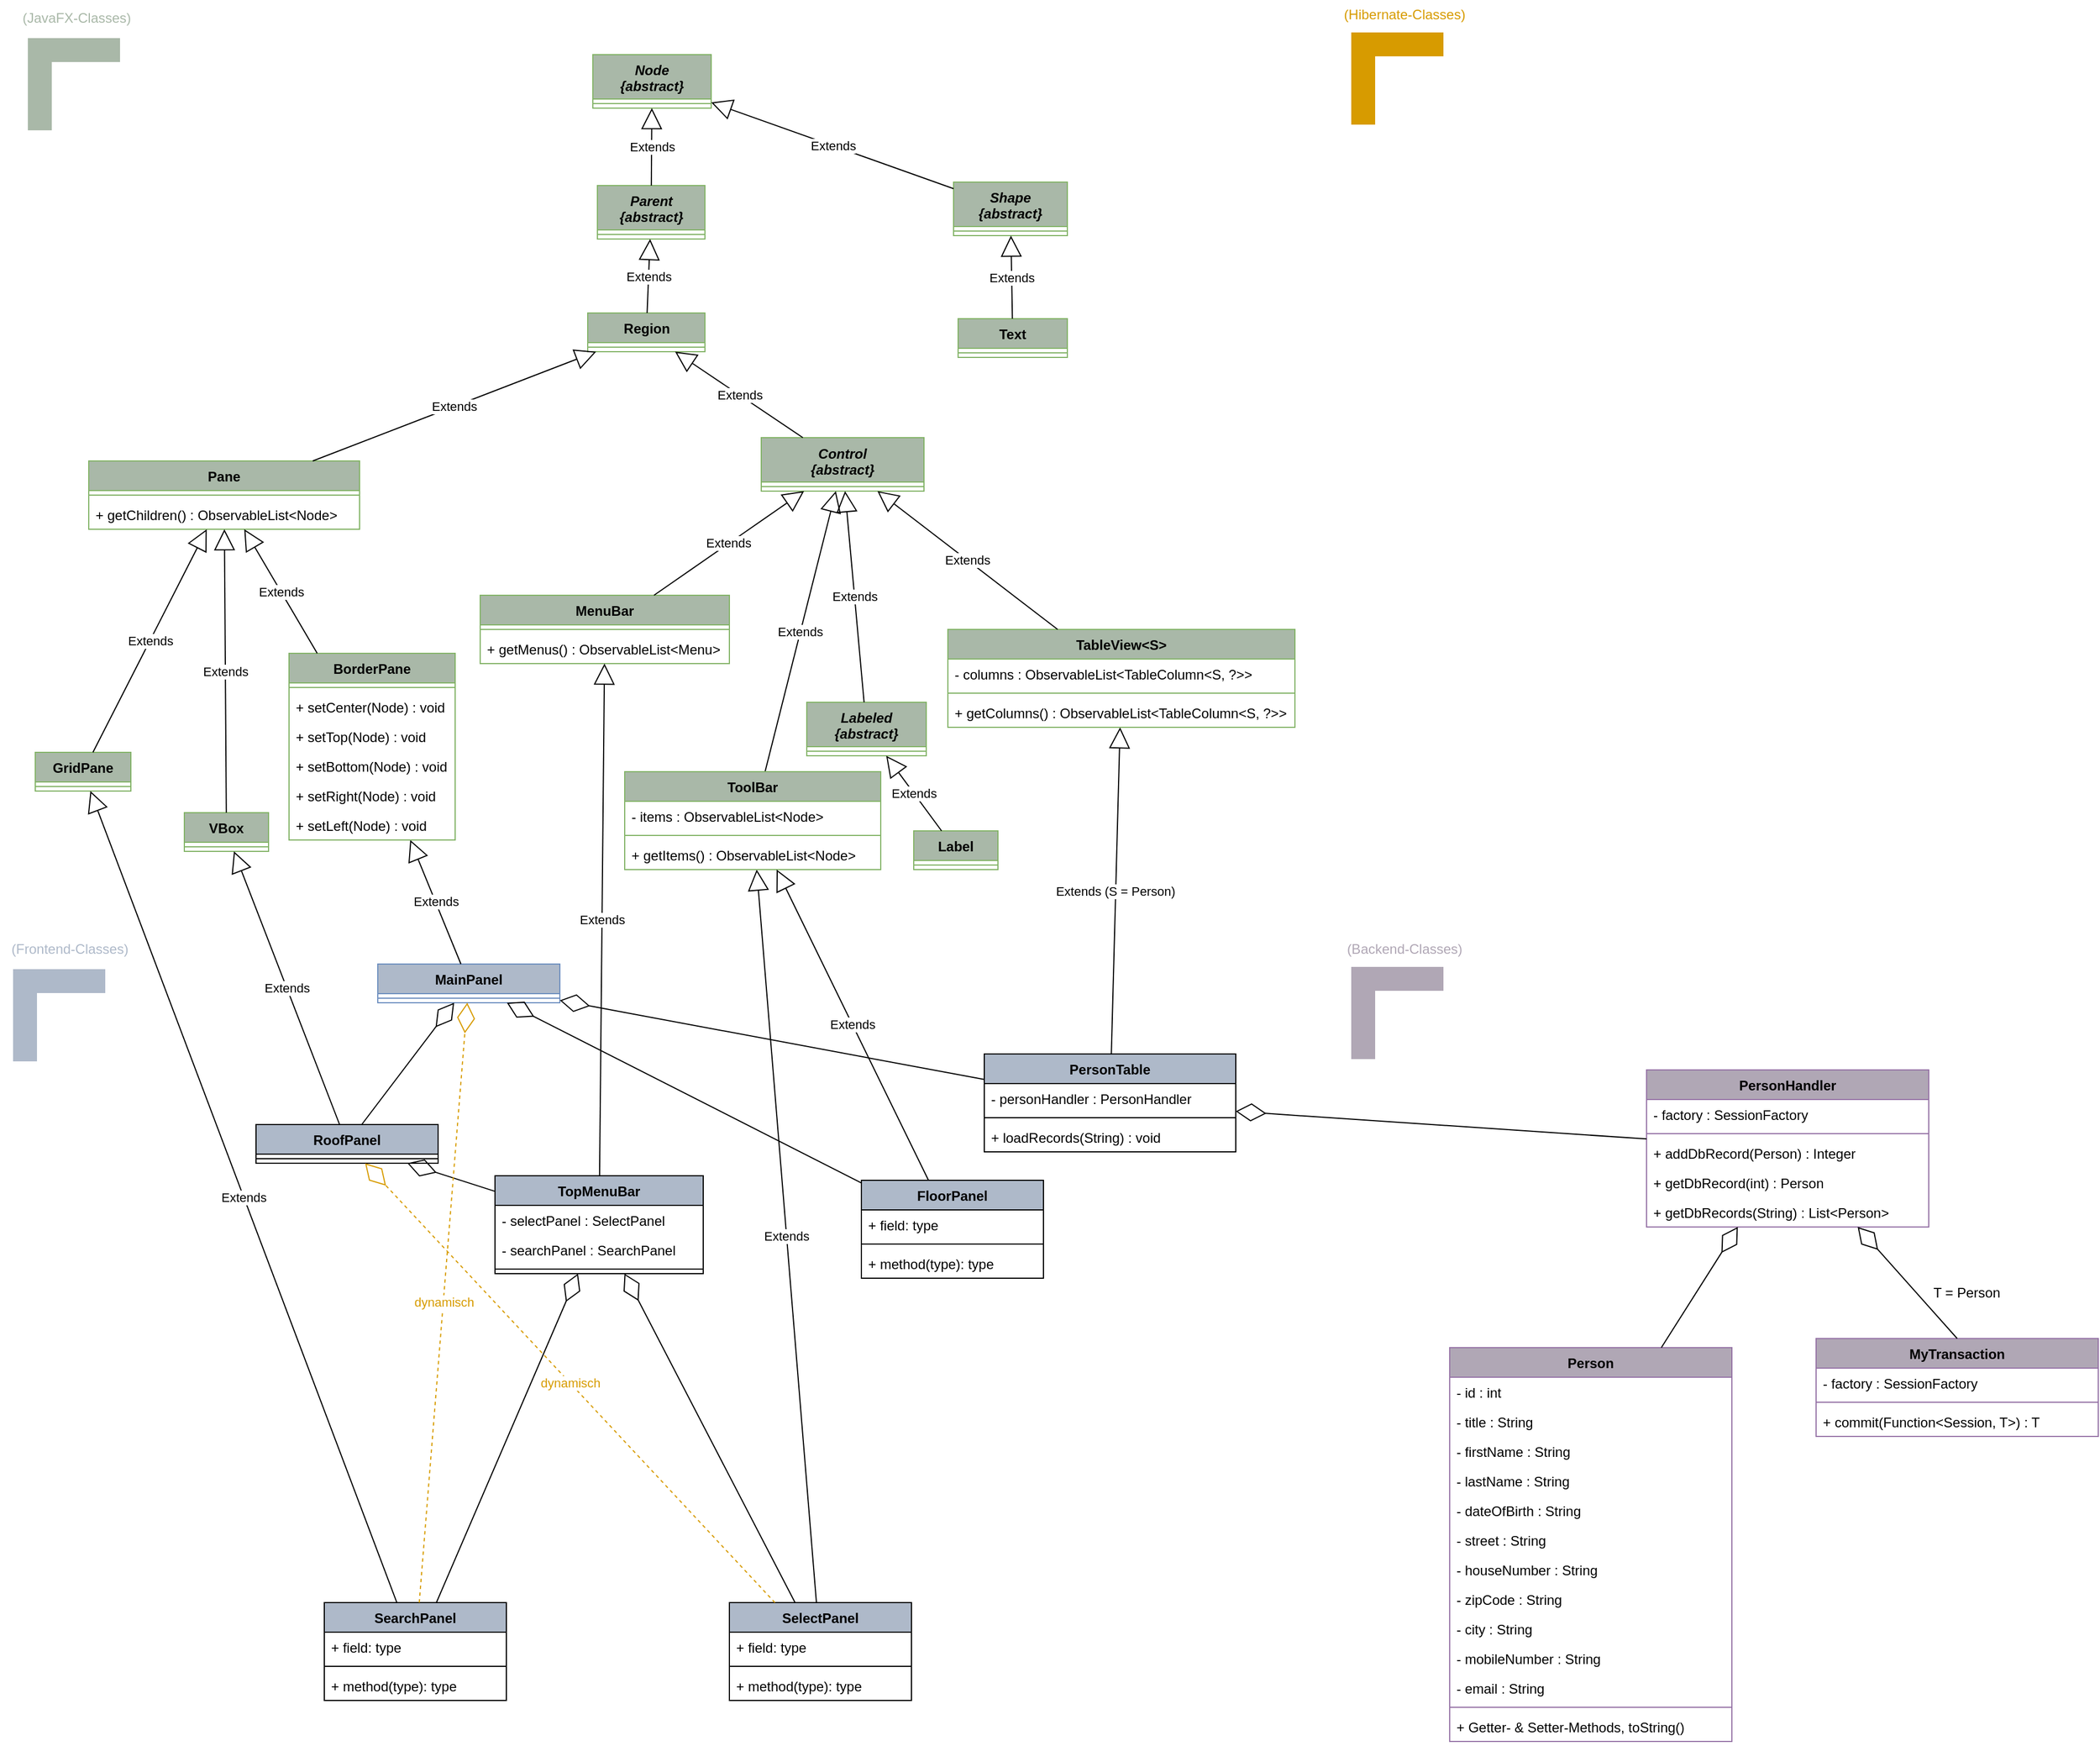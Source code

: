 <mxfile version="21.2.8" type="device">
  <diagram name="Seite-1" id="951YWTJplSf1WFwRsg5J">
    <mxGraphModel dx="1036" dy="1441" grid="0" gridSize="10" guides="1" tooltips="1" connect="1" arrows="1" fold="1" page="1" pageScale="1" pageWidth="1169" pageHeight="827" math="0" shadow="0">
      <root>
        <mxCell id="0" />
        <mxCell id="1" parent="0" />
        <mxCell id="z5cxhXVVNqhrZBHQP9qA-2" value="MainPanel" style="swimlane;fontStyle=1;align=center;verticalAlign=top;childLayout=stackLayout;horizontal=1;startSize=26;horizontalStack=0;resizeParent=1;resizeParentMax=0;resizeLast=0;collapsible=1;marginBottom=0;whiteSpace=wrap;html=1;fillColor=#AEB9C9;strokeColor=#6c8ebf;" parent="1" vertex="1">
          <mxGeometry x="344" y="42" width="160" height="34" as="geometry" />
        </mxCell>
        <mxCell id="z5cxhXVVNqhrZBHQP9qA-4" value="" style="line;strokeWidth=1;fillColor=none;align=left;verticalAlign=middle;spacingTop=-1;spacingLeft=3;spacingRight=3;rotatable=0;labelPosition=right;points=[];portConstraint=eastwest;strokeColor=inherit;" parent="z5cxhXVVNqhrZBHQP9qA-2" vertex="1">
          <mxGeometry y="26" width="160" height="8" as="geometry" />
        </mxCell>
        <mxCell id="z5cxhXVVNqhrZBHQP9qA-6" value="SelectPanel" style="swimlane;fontStyle=1;align=center;verticalAlign=top;childLayout=stackLayout;horizontal=1;startSize=26;horizontalStack=0;resizeParent=1;resizeParentMax=0;resizeLast=0;collapsible=1;marginBottom=0;whiteSpace=wrap;html=1;fillColor=#AEB9C9;" parent="1" vertex="1">
          <mxGeometry x="653" y="603" width="160" height="86" as="geometry" />
        </mxCell>
        <mxCell id="z5cxhXVVNqhrZBHQP9qA-7" value="+ field: type" style="text;strokeColor=none;fillColor=none;align=left;verticalAlign=top;spacingLeft=4;spacingRight=4;overflow=hidden;rotatable=0;points=[[0,0.5],[1,0.5]];portConstraint=eastwest;whiteSpace=wrap;html=1;" parent="z5cxhXVVNqhrZBHQP9qA-6" vertex="1">
          <mxGeometry y="26" width="160" height="26" as="geometry" />
        </mxCell>
        <mxCell id="z5cxhXVVNqhrZBHQP9qA-8" value="" style="line;strokeWidth=1;fillColor=none;align=left;verticalAlign=middle;spacingTop=-1;spacingLeft=3;spacingRight=3;rotatable=0;labelPosition=right;points=[];portConstraint=eastwest;strokeColor=inherit;" parent="z5cxhXVVNqhrZBHQP9qA-6" vertex="1">
          <mxGeometry y="52" width="160" height="8" as="geometry" />
        </mxCell>
        <mxCell id="z5cxhXVVNqhrZBHQP9qA-9" value="+ method(type): type" style="text;strokeColor=none;fillColor=none;align=left;verticalAlign=top;spacingLeft=4;spacingRight=4;overflow=hidden;rotatable=0;points=[[0,0.5],[1,0.5]];portConstraint=eastwest;whiteSpace=wrap;html=1;" parent="z5cxhXVVNqhrZBHQP9qA-6" vertex="1">
          <mxGeometry y="60" width="160" height="26" as="geometry" />
        </mxCell>
        <mxCell id="z5cxhXVVNqhrZBHQP9qA-10" value="FloorPanel" style="swimlane;fontStyle=1;align=center;verticalAlign=top;childLayout=stackLayout;horizontal=1;startSize=26;horizontalStack=0;resizeParent=1;resizeParentMax=0;resizeLast=0;collapsible=1;marginBottom=0;whiteSpace=wrap;html=1;fillColor=#AEB9C9;" parent="1" vertex="1">
          <mxGeometry x="769" y="232" width="160" height="86" as="geometry" />
        </mxCell>
        <mxCell id="z5cxhXVVNqhrZBHQP9qA-11" value="+ field: type" style="text;strokeColor=none;fillColor=none;align=left;verticalAlign=top;spacingLeft=4;spacingRight=4;overflow=hidden;rotatable=0;points=[[0,0.5],[1,0.5]];portConstraint=eastwest;whiteSpace=wrap;html=1;" parent="z5cxhXVVNqhrZBHQP9qA-10" vertex="1">
          <mxGeometry y="26" width="160" height="26" as="geometry" />
        </mxCell>
        <mxCell id="z5cxhXVVNqhrZBHQP9qA-12" value="" style="line;strokeWidth=1;fillColor=none;align=left;verticalAlign=middle;spacingTop=-1;spacingLeft=3;spacingRight=3;rotatable=0;labelPosition=right;points=[];portConstraint=eastwest;strokeColor=inherit;" parent="z5cxhXVVNqhrZBHQP9qA-10" vertex="1">
          <mxGeometry y="52" width="160" height="8" as="geometry" />
        </mxCell>
        <mxCell id="z5cxhXVVNqhrZBHQP9qA-13" value="+ method(type): type" style="text;strokeColor=none;fillColor=none;align=left;verticalAlign=top;spacingLeft=4;spacingRight=4;overflow=hidden;rotatable=0;points=[[0,0.5],[1,0.5]];portConstraint=eastwest;whiteSpace=wrap;html=1;" parent="z5cxhXVVNqhrZBHQP9qA-10" vertex="1">
          <mxGeometry y="60" width="160" height="26" as="geometry" />
        </mxCell>
        <mxCell id="z5cxhXVVNqhrZBHQP9qA-14" value="PersonTable" style="swimlane;fontStyle=1;align=center;verticalAlign=top;childLayout=stackLayout;horizontal=1;startSize=26;horizontalStack=0;resizeParent=1;resizeParentMax=0;resizeLast=0;collapsible=1;marginBottom=0;whiteSpace=wrap;html=1;fillColor=#AEB9C9;" parent="1" vertex="1">
          <mxGeometry x="877" y="121" width="221" height="86" as="geometry" />
        </mxCell>
        <mxCell id="z5cxhXVVNqhrZBHQP9qA-15" value="- personHandler : PersonHandler" style="text;strokeColor=none;fillColor=none;align=left;verticalAlign=top;spacingLeft=4;spacingRight=4;overflow=hidden;rotatable=0;points=[[0,0.5],[1,0.5]];portConstraint=eastwest;whiteSpace=wrap;html=1;" parent="z5cxhXVVNqhrZBHQP9qA-14" vertex="1">
          <mxGeometry y="26" width="221" height="26" as="geometry" />
        </mxCell>
        <mxCell id="z5cxhXVVNqhrZBHQP9qA-16" value="" style="line;strokeWidth=1;fillColor=none;align=left;verticalAlign=middle;spacingTop=-1;spacingLeft=3;spacingRight=3;rotatable=0;labelPosition=right;points=[];portConstraint=eastwest;strokeColor=inherit;" parent="z5cxhXVVNqhrZBHQP9qA-14" vertex="1">
          <mxGeometry y="52" width="221" height="8" as="geometry" />
        </mxCell>
        <mxCell id="z5cxhXVVNqhrZBHQP9qA-17" value="+ loadRecords(String) : void" style="text;strokeColor=none;fillColor=none;align=left;verticalAlign=top;spacingLeft=4;spacingRight=4;overflow=hidden;rotatable=0;points=[[0,0.5],[1,0.5]];portConstraint=eastwest;whiteSpace=wrap;html=1;" parent="z5cxhXVVNqhrZBHQP9qA-14" vertex="1">
          <mxGeometry y="60" width="221" height="26" as="geometry" />
        </mxCell>
        <mxCell id="z5cxhXVVNqhrZBHQP9qA-18" value="" style="endArrow=diamondThin;endFill=0;endSize=24;html=1;rounded=0;" parent="1" source="6ANkfKjGLpZd2tEgMITe-1" target="z5cxhXVVNqhrZBHQP9qA-2" edge="1">
          <mxGeometry width="160" relative="1" as="geometry">
            <mxPoint x="279" y="239" as="sourcePoint" />
            <mxPoint x="221" y="236" as="targetPoint" />
          </mxGeometry>
        </mxCell>
        <mxCell id="z5cxhXVVNqhrZBHQP9qA-19" value="" style="endArrow=diamondThin;endFill=0;endSize=24;html=1;rounded=0;" parent="1" source="z5cxhXVVNqhrZBHQP9qA-10" target="z5cxhXVVNqhrZBHQP9qA-2" edge="1">
          <mxGeometry width="160" relative="1" as="geometry">
            <mxPoint x="364" y="223" as="sourcePoint" />
            <mxPoint x="488" y="272" as="targetPoint" />
          </mxGeometry>
        </mxCell>
        <mxCell id="z5cxhXVVNqhrZBHQP9qA-20" value="" style="endArrow=diamondThin;endFill=0;endSize=24;html=1;rounded=0;" parent="1" source="z5cxhXVVNqhrZBHQP9qA-14" target="z5cxhXVVNqhrZBHQP9qA-2" edge="1">
          <mxGeometry width="160" relative="1" as="geometry">
            <mxPoint x="419" y="223" as="sourcePoint" />
            <mxPoint x="654" y="148" as="targetPoint" />
          </mxGeometry>
        </mxCell>
        <mxCell id="z5cxhXVVNqhrZBHQP9qA-31" value="PersonHandler" style="swimlane;fontStyle=1;align=center;verticalAlign=top;childLayout=stackLayout;horizontal=1;startSize=26;horizontalStack=0;resizeParent=1;resizeParentMax=0;resizeLast=0;collapsible=1;marginBottom=0;whiteSpace=wrap;html=1;fillColor=#B0A7B5;strokeColor=#9673a6;gradientColor=none;" parent="1" vertex="1">
          <mxGeometry x="1459" y="135" width="248" height="138" as="geometry" />
        </mxCell>
        <mxCell id="z5cxhXVVNqhrZBHQP9qA-32" value="- factory : SessionFactory" style="text;strokeColor=none;fillColor=none;align=left;verticalAlign=top;spacingLeft=4;spacingRight=4;overflow=hidden;rotatable=0;points=[[0,0.5],[1,0.5]];portConstraint=eastwest;whiteSpace=wrap;html=1;" parent="z5cxhXVVNqhrZBHQP9qA-31" vertex="1">
          <mxGeometry y="26" width="248" height="26" as="geometry" />
        </mxCell>
        <mxCell id="z5cxhXVVNqhrZBHQP9qA-33" value="" style="line;strokeWidth=1;fillColor=none;align=left;verticalAlign=middle;spacingTop=-1;spacingLeft=3;spacingRight=3;rotatable=0;labelPosition=right;points=[];portConstraint=eastwest;strokeColor=inherit;" parent="z5cxhXVVNqhrZBHQP9qA-31" vertex="1">
          <mxGeometry y="52" width="248" height="8" as="geometry" />
        </mxCell>
        <mxCell id="z5cxhXVVNqhrZBHQP9qA-34" value="+ addDbRecord(Person) : Integer" style="text;strokeColor=none;fillColor=none;align=left;verticalAlign=top;spacingLeft=4;spacingRight=4;overflow=hidden;rotatable=0;points=[[0,0.5],[1,0.5]];portConstraint=eastwest;whiteSpace=wrap;html=1;" parent="z5cxhXVVNqhrZBHQP9qA-31" vertex="1">
          <mxGeometry y="60" width="248" height="26" as="geometry" />
        </mxCell>
        <mxCell id="6ANkfKjGLpZd2tEgMITe-6" value="+ getDbRecord(int) : Person" style="text;strokeColor=none;fillColor=none;align=left;verticalAlign=top;spacingLeft=4;spacingRight=4;overflow=hidden;rotatable=0;points=[[0,0.5],[1,0.5]];portConstraint=eastwest;whiteSpace=wrap;html=1;" parent="z5cxhXVVNqhrZBHQP9qA-31" vertex="1">
          <mxGeometry y="86" width="248" height="26" as="geometry" />
        </mxCell>
        <mxCell id="6ANkfKjGLpZd2tEgMITe-7" value="+ getDbRecords(String) : List&amp;lt;Person&amp;gt;" style="text;strokeColor=none;fillColor=none;align=left;verticalAlign=top;spacingLeft=4;spacingRight=4;overflow=hidden;rotatable=0;points=[[0,0.5],[1,0.5]];portConstraint=eastwest;whiteSpace=wrap;html=1;" parent="z5cxhXVVNqhrZBHQP9qA-31" vertex="1">
          <mxGeometry y="112" width="248" height="26" as="geometry" />
        </mxCell>
        <mxCell id="z5cxhXVVNqhrZBHQP9qA-35" value="" style="endArrow=diamondThin;endFill=0;endSize=24;html=1;rounded=0;" parent="1" source="z5cxhXVVNqhrZBHQP9qA-31" target="z5cxhXVVNqhrZBHQP9qA-14" edge="1">
          <mxGeometry width="160" relative="1" as="geometry">
            <mxPoint x="1833" y="554" as="sourcePoint" />
            <mxPoint x="340" y="381" as="targetPoint" />
          </mxGeometry>
        </mxCell>
        <mxCell id="6ANkfKjGLpZd2tEgMITe-1" value="RoofPanel" style="swimlane;fontStyle=1;align=center;verticalAlign=top;childLayout=stackLayout;horizontal=1;startSize=26;horizontalStack=0;resizeParent=1;resizeParentMax=0;resizeLast=0;collapsible=1;marginBottom=0;whiteSpace=wrap;html=1;fillColor=#AEB9C9;" parent="1" vertex="1">
          <mxGeometry x="237" y="183" width="160" height="34" as="geometry" />
        </mxCell>
        <mxCell id="6ANkfKjGLpZd2tEgMITe-3" value="" style="line;strokeWidth=1;fillColor=none;align=left;verticalAlign=middle;spacingTop=-1;spacingLeft=3;spacingRight=3;rotatable=0;labelPosition=right;points=[];portConstraint=eastwest;strokeColor=inherit;" parent="6ANkfKjGLpZd2tEgMITe-1" vertex="1">
          <mxGeometry y="26" width="160" height="8" as="geometry" />
        </mxCell>
        <mxCell id="6ANkfKjGLpZd2tEgMITe-8" value="TopMenuBar" style="swimlane;fontStyle=1;align=center;verticalAlign=top;childLayout=stackLayout;horizontal=1;startSize=26;horizontalStack=0;resizeParent=1;resizeParentMax=0;resizeLast=0;collapsible=1;marginBottom=0;whiteSpace=wrap;html=1;fillColor=#AEB9C9;" parent="1" vertex="1">
          <mxGeometry x="447" y="228" width="183" height="86" as="geometry" />
        </mxCell>
        <mxCell id="6ANkfKjGLpZd2tEgMITe-9" value="- selectPanel : SelectPanel" style="text;strokeColor=none;fillColor=none;align=left;verticalAlign=top;spacingLeft=4;spacingRight=4;overflow=hidden;rotatable=0;points=[[0,0.5],[1,0.5]];portConstraint=eastwest;whiteSpace=wrap;html=1;" parent="6ANkfKjGLpZd2tEgMITe-8" vertex="1">
          <mxGeometry y="26" width="183" height="26" as="geometry" />
        </mxCell>
        <mxCell id="VuRtTZhfzTsuqdDoyaOa-62" value="- searchPanel : SearchPanel" style="text;strokeColor=none;fillColor=none;align=left;verticalAlign=top;spacingLeft=4;spacingRight=4;overflow=hidden;rotatable=0;points=[[0,0.5],[1,0.5]];portConstraint=eastwest;whiteSpace=wrap;html=1;" parent="6ANkfKjGLpZd2tEgMITe-8" vertex="1">
          <mxGeometry y="52" width="183" height="26" as="geometry" />
        </mxCell>
        <mxCell id="6ANkfKjGLpZd2tEgMITe-10" value="" style="line;strokeWidth=1;fillColor=none;align=left;verticalAlign=middle;spacingTop=-1;spacingLeft=3;spacingRight=3;rotatable=0;labelPosition=right;points=[];portConstraint=eastwest;strokeColor=inherit;" parent="6ANkfKjGLpZd2tEgMITe-8" vertex="1">
          <mxGeometry y="78" width="183" height="8" as="geometry" />
        </mxCell>
        <mxCell id="6ANkfKjGLpZd2tEgMITe-12" value="" style="endArrow=diamondThin;endFill=0;endSize=24;html=1;rounded=0;" parent="1" source="6ANkfKjGLpZd2tEgMITe-8" target="6ANkfKjGLpZd2tEgMITe-1" edge="1">
          <mxGeometry width="160" relative="1" as="geometry">
            <mxPoint x="713" y="338" as="sourcePoint" />
            <mxPoint x="784" y="447" as="targetPoint" />
          </mxGeometry>
        </mxCell>
        <mxCell id="6ANkfKjGLpZd2tEgMITe-13" value="SearchPanel" style="swimlane;fontStyle=1;align=center;verticalAlign=top;childLayout=stackLayout;horizontal=1;startSize=26;horizontalStack=0;resizeParent=1;resizeParentMax=0;resizeLast=0;collapsible=1;marginBottom=0;whiteSpace=wrap;html=1;fillColor=#AEB9C9;" parent="1" vertex="1">
          <mxGeometry x="297" y="603" width="160" height="86" as="geometry" />
        </mxCell>
        <mxCell id="6ANkfKjGLpZd2tEgMITe-14" value="+ field: type" style="text;strokeColor=none;fillColor=none;align=left;verticalAlign=top;spacingLeft=4;spacingRight=4;overflow=hidden;rotatable=0;points=[[0,0.5],[1,0.5]];portConstraint=eastwest;whiteSpace=wrap;html=1;" parent="6ANkfKjGLpZd2tEgMITe-13" vertex="1">
          <mxGeometry y="26" width="160" height="26" as="geometry" />
        </mxCell>
        <mxCell id="6ANkfKjGLpZd2tEgMITe-15" value="" style="line;strokeWidth=1;fillColor=none;align=left;verticalAlign=middle;spacingTop=-1;spacingLeft=3;spacingRight=3;rotatable=0;labelPosition=right;points=[];portConstraint=eastwest;strokeColor=inherit;" parent="6ANkfKjGLpZd2tEgMITe-13" vertex="1">
          <mxGeometry y="52" width="160" height="8" as="geometry" />
        </mxCell>
        <mxCell id="6ANkfKjGLpZd2tEgMITe-16" value="+ method(type): type" style="text;strokeColor=none;fillColor=none;align=left;verticalAlign=top;spacingLeft=4;spacingRight=4;overflow=hidden;rotatable=0;points=[[0,0.5],[1,0.5]];portConstraint=eastwest;whiteSpace=wrap;html=1;" parent="6ANkfKjGLpZd2tEgMITe-13" vertex="1">
          <mxGeometry y="60" width="160" height="26" as="geometry" />
        </mxCell>
        <mxCell id="6ANkfKjGLpZd2tEgMITe-17" value="" style="endArrow=diamondThin;endFill=0;endSize=24;html=1;rounded=0;" parent="1" source="z5cxhXVVNqhrZBHQP9qA-6" target="6ANkfKjGLpZd2tEgMITe-8" edge="1">
          <mxGeometry width="160" relative="1" as="geometry">
            <mxPoint x="727" y="505" as="sourcePoint" />
            <mxPoint x="715" y="372" as="targetPoint" />
          </mxGeometry>
        </mxCell>
        <mxCell id="6ANkfKjGLpZd2tEgMITe-18" value="" style="endArrow=diamondThin;endFill=0;endSize=24;html=1;rounded=0;" parent="1" source="6ANkfKjGLpZd2tEgMITe-13" target="6ANkfKjGLpZd2tEgMITe-8" edge="1">
          <mxGeometry width="160" relative="1" as="geometry">
            <mxPoint x="641" y="646" as="sourcePoint" />
            <mxPoint x="691" y="591" as="targetPoint" />
          </mxGeometry>
        </mxCell>
        <mxCell id="6ANkfKjGLpZd2tEgMITe-19" value="&lt;font color=&quot;#d79b00&quot;&gt;dynamisch&lt;/font&gt;" style="endArrow=diamondThin;endFill=0;endSize=24;html=1;rounded=0;exitX=0.25;exitY=0;exitDx=0;exitDy=0;fillColor=#ffe6cc;strokeColor=#d79b00;dashed=1;" parent="1" source="z5cxhXVVNqhrZBHQP9qA-6" target="6ANkfKjGLpZd2tEgMITe-1" edge="1">
          <mxGeometry width="160" relative="1" as="geometry">
            <mxPoint x="641" y="646" as="sourcePoint" />
            <mxPoint x="691" y="591" as="targetPoint" />
          </mxGeometry>
        </mxCell>
        <mxCell id="6ANkfKjGLpZd2tEgMITe-21" value="&lt;font color=&quot;#d79b00&quot;&gt;dynamisch&lt;/font&gt;" style="endArrow=diamondThin;endFill=0;endSize=24;html=1;rounded=0;fillColor=#ffe6cc;strokeColor=#d79b00;dashed=1;" parent="1" source="6ANkfKjGLpZd2tEgMITe-13" target="z5cxhXVVNqhrZBHQP9qA-2" edge="1">
          <mxGeometry width="160" relative="1" as="geometry">
            <mxPoint x="921" y="580" as="sourcePoint" />
            <mxPoint x="715" y="372" as="targetPoint" />
          </mxGeometry>
        </mxCell>
        <mxCell id="6ANkfKjGLpZd2tEgMITe-27" value="Extends" style="endArrow=block;endSize=16;endFill=0;html=1;rounded=0;" parent="1" source="z5cxhXVVNqhrZBHQP9qA-2" target="6ANkfKjGLpZd2tEgMITe-31" edge="1">
          <mxGeometry width="160" relative="1" as="geometry">
            <mxPoint x="504" y="81" as="sourcePoint" />
            <mxPoint x="711.139" y="-36.0" as="targetPoint" />
          </mxGeometry>
        </mxCell>
        <mxCell id="6ANkfKjGLpZd2tEgMITe-31" value="BorderPane" style="swimlane;fontStyle=1;align=center;verticalAlign=top;childLayout=stackLayout;horizontal=1;startSize=26;horizontalStack=0;resizeParent=1;resizeParentMax=0;resizeLast=0;collapsible=1;marginBottom=0;whiteSpace=wrap;html=1;fillColor=#A9B8A8;strokeColor=#82b366;" parent="1" vertex="1">
          <mxGeometry x="266" y="-231" width="146" height="164" as="geometry" />
        </mxCell>
        <mxCell id="6ANkfKjGLpZd2tEgMITe-33" value="" style="line;strokeWidth=1;fillColor=none;align=left;verticalAlign=middle;spacingTop=-1;spacingLeft=3;spacingRight=3;rotatable=0;labelPosition=right;points=[];portConstraint=eastwest;strokeColor=inherit;" parent="6ANkfKjGLpZd2tEgMITe-31" vertex="1">
          <mxGeometry y="26" width="146" height="8" as="geometry" />
        </mxCell>
        <mxCell id="6ANkfKjGLpZd2tEgMITe-34" value="+ setCenter(Node) : void" style="text;strokeColor=none;fillColor=none;align=left;verticalAlign=top;spacingLeft=4;spacingRight=4;overflow=hidden;rotatable=0;points=[[0,0.5],[1,0.5]];portConstraint=eastwest;whiteSpace=wrap;html=1;" parent="6ANkfKjGLpZd2tEgMITe-31" vertex="1">
          <mxGeometry y="34" width="146" height="26" as="geometry" />
        </mxCell>
        <mxCell id="6ANkfKjGLpZd2tEgMITe-35" value="+ setTop(Node) : void" style="text;strokeColor=none;fillColor=none;align=left;verticalAlign=top;spacingLeft=4;spacingRight=4;overflow=hidden;rotatable=0;points=[[0,0.5],[1,0.5]];portConstraint=eastwest;whiteSpace=wrap;html=1;" parent="6ANkfKjGLpZd2tEgMITe-31" vertex="1">
          <mxGeometry y="60" width="146" height="26" as="geometry" />
        </mxCell>
        <mxCell id="6ANkfKjGLpZd2tEgMITe-36" value="+ setBottom(Node) : void" style="text;strokeColor=none;fillColor=none;align=left;verticalAlign=top;spacingLeft=4;spacingRight=4;overflow=hidden;rotatable=0;points=[[0,0.5],[1,0.5]];portConstraint=eastwest;whiteSpace=wrap;html=1;" parent="6ANkfKjGLpZd2tEgMITe-31" vertex="1">
          <mxGeometry y="86" width="146" height="26" as="geometry" />
        </mxCell>
        <mxCell id="6ANkfKjGLpZd2tEgMITe-37" value="+ setRight(Node) : void" style="text;strokeColor=none;fillColor=none;align=left;verticalAlign=top;spacingLeft=4;spacingRight=4;overflow=hidden;rotatable=0;points=[[0,0.5],[1,0.5]];portConstraint=eastwest;whiteSpace=wrap;html=1;" parent="6ANkfKjGLpZd2tEgMITe-31" vertex="1">
          <mxGeometry y="112" width="146" height="26" as="geometry" />
        </mxCell>
        <mxCell id="6ANkfKjGLpZd2tEgMITe-38" value="+ setLeft(Node) : void" style="text;strokeColor=none;fillColor=none;align=left;verticalAlign=top;spacingLeft=4;spacingRight=4;overflow=hidden;rotatable=0;points=[[0,0.5],[1,0.5]];portConstraint=eastwest;whiteSpace=wrap;html=1;" parent="6ANkfKjGLpZd2tEgMITe-31" vertex="1">
          <mxGeometry y="138" width="146" height="26" as="geometry" />
        </mxCell>
        <mxCell id="6ANkfKjGLpZd2tEgMITe-47" value="Extends (S = Person)" style="endArrow=block;endSize=16;endFill=0;html=1;rounded=0;" parent="1" source="z5cxhXVVNqhrZBHQP9qA-14" target="6ANkfKjGLpZd2tEgMITe-52" edge="1">
          <mxGeometry width="160" relative="1" as="geometry">
            <mxPoint x="328" y="312" as="sourcePoint" />
            <mxPoint x="335.91" y="163" as="targetPoint" />
          </mxGeometry>
        </mxCell>
        <mxCell id="6ANkfKjGLpZd2tEgMITe-52" value="TableView&amp;lt;S&amp;gt;" style="swimlane;fontStyle=1;align=center;verticalAlign=top;childLayout=stackLayout;horizontal=1;startSize=26;horizontalStack=0;resizeParent=1;resizeParentMax=0;resizeLast=0;collapsible=1;marginBottom=0;whiteSpace=wrap;html=1;fillColor=#A9B8A8;strokeColor=#82b366;" parent="1" vertex="1">
          <mxGeometry x="845" y="-252" width="305" height="86" as="geometry" />
        </mxCell>
        <mxCell id="6ANkfKjGLpZd2tEgMITe-53" value="- columns : ObservableList&amp;lt;TableColumn&amp;lt;S, ?&amp;gt;&amp;gt;" style="text;strokeColor=none;fillColor=none;align=left;verticalAlign=top;spacingLeft=4;spacingRight=4;overflow=hidden;rotatable=0;points=[[0,0.5],[1,0.5]];portConstraint=eastwest;whiteSpace=wrap;html=1;" parent="6ANkfKjGLpZd2tEgMITe-52" vertex="1">
          <mxGeometry y="26" width="305" height="26" as="geometry" />
        </mxCell>
        <mxCell id="6ANkfKjGLpZd2tEgMITe-54" value="" style="line;strokeWidth=1;fillColor=none;align=left;verticalAlign=middle;spacingTop=-1;spacingLeft=3;spacingRight=3;rotatable=0;labelPosition=right;points=[];portConstraint=eastwest;strokeColor=inherit;" parent="6ANkfKjGLpZd2tEgMITe-52" vertex="1">
          <mxGeometry y="52" width="305" height="8" as="geometry" />
        </mxCell>
        <mxCell id="6ANkfKjGLpZd2tEgMITe-55" value="+&amp;nbsp;getColumns() : ObservableList&amp;lt;TableColumn&amp;lt;S, ?&amp;gt;&amp;gt;" style="text;strokeColor=none;fillColor=none;align=left;verticalAlign=top;spacingLeft=4;spacingRight=4;overflow=hidden;rotatable=0;points=[[0,0.5],[1,0.5]];portConstraint=eastwest;whiteSpace=wrap;html=1;" parent="6ANkfKjGLpZd2tEgMITe-52" vertex="1">
          <mxGeometry y="60" width="305" height="26" as="geometry" />
        </mxCell>
        <mxCell id="6ANkfKjGLpZd2tEgMITe-65" value="VBox" style="swimlane;fontStyle=1;align=center;verticalAlign=top;childLayout=stackLayout;horizontal=1;startSize=26;horizontalStack=0;resizeParent=1;resizeParentMax=0;resizeLast=0;collapsible=1;marginBottom=0;whiteSpace=wrap;html=1;fillColor=#A9B8A8;strokeColor=#82b366;" parent="1" vertex="1">
          <mxGeometry x="174" y="-91" width="74" height="34" as="geometry" />
        </mxCell>
        <mxCell id="6ANkfKjGLpZd2tEgMITe-67" value="" style="line;strokeWidth=1;fillColor=none;align=left;verticalAlign=middle;spacingTop=-1;spacingLeft=3;spacingRight=3;rotatable=0;labelPosition=right;points=[];portConstraint=eastwest;strokeColor=inherit;" parent="6ANkfKjGLpZd2tEgMITe-65" vertex="1">
          <mxGeometry y="26" width="74" height="8" as="geometry" />
        </mxCell>
        <mxCell id="6ANkfKjGLpZd2tEgMITe-70" value="Pane" style="swimlane;fontStyle=1;align=center;verticalAlign=top;childLayout=stackLayout;horizontal=1;startSize=26;horizontalStack=0;resizeParent=1;resizeParentMax=0;resizeLast=0;collapsible=1;marginBottom=0;whiteSpace=wrap;html=1;fillColor=#A9B8A8;strokeColor=#82b366;" parent="1" vertex="1">
          <mxGeometry x="90" y="-400" width="238" height="60" as="geometry" />
        </mxCell>
        <mxCell id="6ANkfKjGLpZd2tEgMITe-72" value="" style="line;strokeWidth=1;fillColor=none;align=left;verticalAlign=middle;spacingTop=-1;spacingLeft=3;spacingRight=3;rotatable=0;labelPosition=right;points=[];portConstraint=eastwest;strokeColor=inherit;" parent="6ANkfKjGLpZd2tEgMITe-70" vertex="1">
          <mxGeometry y="26" width="238" height="8" as="geometry" />
        </mxCell>
        <mxCell id="6ANkfKjGLpZd2tEgMITe-73" value="+&amp;nbsp;getChildren() : ObservableList&amp;lt;Node&amp;gt;" style="text;strokeColor=none;fillColor=none;align=left;verticalAlign=top;spacingLeft=4;spacingRight=4;overflow=hidden;rotatable=0;points=[[0,0.5],[1,0.5]];portConstraint=eastwest;whiteSpace=wrap;html=1;" parent="6ANkfKjGLpZd2tEgMITe-70" vertex="1">
          <mxGeometry y="34" width="238" height="26" as="geometry" />
        </mxCell>
        <mxCell id="6ANkfKjGLpZd2tEgMITe-75" value="Extends" style="endArrow=block;endSize=16;endFill=0;html=1;rounded=0;" parent="1" source="6ANkfKjGLpZd2tEgMITe-1" target="6ANkfKjGLpZd2tEgMITe-65" edge="1">
          <mxGeometry width="160" relative="1" as="geometry">
            <mxPoint x="577" y="301" as="sourcePoint" />
            <mxPoint x="577" y="228" as="targetPoint" />
          </mxGeometry>
        </mxCell>
        <mxCell id="6ANkfKjGLpZd2tEgMITe-76" value="Extends" style="endArrow=block;endSize=16;endFill=0;html=1;rounded=0;" parent="1" source="6ANkfKjGLpZd2tEgMITe-65" target="6ANkfKjGLpZd2tEgMITe-70" edge="1">
          <mxGeometry width="160" relative="1" as="geometry">
            <mxPoint x="430" y="28" as="sourcePoint" />
            <mxPoint x="197" y="-224" as="targetPoint" />
          </mxGeometry>
        </mxCell>
        <mxCell id="6ANkfKjGLpZd2tEgMITe-77" value="Extends" style="endArrow=block;endSize=16;endFill=0;html=1;rounded=0;" parent="1" source="6ANkfKjGLpZd2tEgMITe-31" target="6ANkfKjGLpZd2tEgMITe-70" edge="1">
          <mxGeometry width="160" relative="1" as="geometry">
            <mxPoint x="451" y="52" as="sourcePoint" />
            <mxPoint x="485" y="-176" as="targetPoint" />
          </mxGeometry>
        </mxCell>
        <mxCell id="6ANkfKjGLpZd2tEgMITe-78" value="MenuBar" style="swimlane;fontStyle=1;align=center;verticalAlign=top;childLayout=stackLayout;horizontal=1;startSize=26;horizontalStack=0;resizeParent=1;resizeParentMax=0;resizeLast=0;collapsible=1;marginBottom=0;whiteSpace=wrap;html=1;fillColor=#A9B8A8;strokeColor=#82b366;" parent="1" vertex="1">
          <mxGeometry x="434" y="-282" width="219" height="60" as="geometry" />
        </mxCell>
        <mxCell id="6ANkfKjGLpZd2tEgMITe-79" value="" style="line;strokeWidth=1;fillColor=none;align=left;verticalAlign=middle;spacingTop=-1;spacingLeft=3;spacingRight=3;rotatable=0;labelPosition=right;points=[];portConstraint=eastwest;strokeColor=inherit;" parent="6ANkfKjGLpZd2tEgMITe-78" vertex="1">
          <mxGeometry y="26" width="219" height="8" as="geometry" />
        </mxCell>
        <mxCell id="6ANkfKjGLpZd2tEgMITe-80" value="+&amp;nbsp;getMenus() : ObservableList&amp;lt;Menu&amp;gt;&amp;nbsp;" style="text;strokeColor=none;fillColor=none;align=left;verticalAlign=top;spacingLeft=4;spacingRight=4;overflow=hidden;rotatable=0;points=[[0,0.5],[1,0.5]];portConstraint=eastwest;whiteSpace=wrap;html=1;" parent="6ANkfKjGLpZd2tEgMITe-78" vertex="1">
          <mxGeometry y="34" width="219" height="26" as="geometry" />
        </mxCell>
        <mxCell id="6ANkfKjGLpZd2tEgMITe-81" value="Extends" style="endArrow=block;endSize=16;endFill=0;html=1;rounded=0;" parent="1" source="6ANkfKjGLpZd2tEgMITe-8" target="6ANkfKjGLpZd2tEgMITe-78" edge="1">
          <mxGeometry width="160" relative="1" as="geometry">
            <mxPoint x="847" y="335" as="sourcePoint" />
            <mxPoint x="522" y="-176" as="targetPoint" />
          </mxGeometry>
        </mxCell>
        <mxCell id="6ANkfKjGLpZd2tEgMITe-86" value="&lt;i&gt;Control&lt;br&gt;{abstract}&lt;/i&gt;" style="swimlane;fontStyle=1;align=center;verticalAlign=top;childLayout=stackLayout;horizontal=1;startSize=39;horizontalStack=0;resizeParent=1;resizeParentMax=0;resizeLast=0;collapsible=1;marginBottom=0;whiteSpace=wrap;html=1;fillColor=#A9B8A8;strokeColor=#82b366;" parent="1" vertex="1">
          <mxGeometry x="681" y="-420.5" width="143" height="47" as="geometry" />
        </mxCell>
        <mxCell id="6ANkfKjGLpZd2tEgMITe-87" value="" style="line;strokeWidth=1;fillColor=none;align=left;verticalAlign=middle;spacingTop=-1;spacingLeft=3;spacingRight=3;rotatable=0;labelPosition=right;points=[];portConstraint=eastwest;strokeColor=inherit;" parent="6ANkfKjGLpZd2tEgMITe-86" vertex="1">
          <mxGeometry y="39" width="143" height="8" as="geometry" />
        </mxCell>
        <mxCell id="6ANkfKjGLpZd2tEgMITe-89" value="Region" style="swimlane;fontStyle=1;align=center;verticalAlign=top;childLayout=stackLayout;horizontal=1;startSize=26;horizontalStack=0;resizeParent=1;resizeParentMax=0;resizeLast=0;collapsible=1;marginBottom=0;whiteSpace=wrap;html=1;fillColor=#A9B8A8;strokeColor=#82b366;" parent="1" vertex="1">
          <mxGeometry x="528.5" y="-530" width="103" height="34" as="geometry" />
        </mxCell>
        <mxCell id="6ANkfKjGLpZd2tEgMITe-90" value="" style="line;strokeWidth=1;fillColor=none;align=left;verticalAlign=middle;spacingTop=-1;spacingLeft=3;spacingRight=3;rotatable=0;labelPosition=right;points=[];portConstraint=eastwest;strokeColor=inherit;" parent="6ANkfKjGLpZd2tEgMITe-89" vertex="1">
          <mxGeometry y="26" width="103" height="8" as="geometry" />
        </mxCell>
        <mxCell id="6ANkfKjGLpZd2tEgMITe-92" value="&lt;i&gt;Parent&lt;br&gt;{abstract}&lt;/i&gt;" style="swimlane;fontStyle=1;align=center;verticalAlign=top;childLayout=stackLayout;horizontal=1;startSize=39;horizontalStack=0;resizeParent=1;resizeParentMax=0;resizeLast=0;collapsible=1;marginBottom=0;whiteSpace=wrap;html=1;fillColor=#A9B8A8;strokeColor=#82b366;" parent="1" vertex="1">
          <mxGeometry x="537" y="-642" width="94.5" height="47" as="geometry" />
        </mxCell>
        <mxCell id="6ANkfKjGLpZd2tEgMITe-93" value="" style="line;strokeWidth=1;fillColor=none;align=left;verticalAlign=middle;spacingTop=-1;spacingLeft=3;spacingRight=3;rotatable=0;labelPosition=right;points=[];portConstraint=eastwest;strokeColor=inherit;" parent="6ANkfKjGLpZd2tEgMITe-92" vertex="1">
          <mxGeometry y="39" width="94.5" height="8" as="geometry" />
        </mxCell>
        <mxCell id="6ANkfKjGLpZd2tEgMITe-94" value="&lt;i&gt;Node&lt;br&gt;{abstract}&lt;/i&gt;" style="swimlane;fontStyle=1;align=center;verticalAlign=top;childLayout=stackLayout;horizontal=1;startSize=39;horizontalStack=0;resizeParent=1;resizeParentMax=0;resizeLast=0;collapsible=1;marginBottom=0;whiteSpace=wrap;html=1;fillColor=#A9B8A8;strokeColor=#82b366;" parent="1" vertex="1">
          <mxGeometry x="533" y="-757" width="104" height="47" as="geometry" />
        </mxCell>
        <mxCell id="6ANkfKjGLpZd2tEgMITe-95" value="" style="line;strokeWidth=1;fillColor=none;align=left;verticalAlign=middle;spacingTop=-1;spacingLeft=3;spacingRight=3;rotatable=0;labelPosition=right;points=[];portConstraint=eastwest;strokeColor=inherit;" parent="6ANkfKjGLpZd2tEgMITe-94" vertex="1">
          <mxGeometry y="39" width="104" height="8" as="geometry" />
        </mxCell>
        <mxCell id="6ANkfKjGLpZd2tEgMITe-96" value="Extends" style="endArrow=block;endSize=16;endFill=0;html=1;rounded=0;" parent="1" source="6ANkfKjGLpZd2tEgMITe-78" target="6ANkfKjGLpZd2tEgMITe-86" edge="1">
          <mxGeometry x="-0.003" width="160" relative="1" as="geometry">
            <mxPoint x="900" y="267" as="sourcePoint" />
            <mxPoint x="1088" y="-122" as="targetPoint" />
            <mxPoint as="offset" />
          </mxGeometry>
        </mxCell>
        <mxCell id="6ANkfKjGLpZd2tEgMITe-97" value="Extends" style="endArrow=block;endSize=16;endFill=0;html=1;rounded=0;" parent="1" source="6ANkfKjGLpZd2tEgMITe-86" target="6ANkfKjGLpZd2tEgMITe-89" edge="1">
          <mxGeometry width="160" relative="1" as="geometry">
            <mxPoint x="710" y="-150.5" as="sourcePoint" />
            <mxPoint x="715" y="-395.5" as="targetPoint" />
          </mxGeometry>
        </mxCell>
        <mxCell id="6ANkfKjGLpZd2tEgMITe-98" value="Extends" style="endArrow=block;endSize=16;endFill=0;html=1;rounded=0;" parent="1" source="6ANkfKjGLpZd2tEgMITe-89" target="6ANkfKjGLpZd2tEgMITe-92" edge="1">
          <mxGeometry width="160" relative="1" as="geometry">
            <mxPoint x="904" y="-413" as="sourcePoint" />
            <mxPoint x="703" y="-515" as="targetPoint" />
          </mxGeometry>
        </mxCell>
        <mxCell id="6ANkfKjGLpZd2tEgMITe-99" value="Extends" style="endArrow=block;endSize=16;endFill=0;html=1;rounded=0;" parent="1" source="6ANkfKjGLpZd2tEgMITe-92" target="6ANkfKjGLpZd2tEgMITe-94" edge="1">
          <mxGeometry width="160" relative="1" as="geometry">
            <mxPoint x="308.82" y="-609" as="sourcePoint" />
            <mxPoint x="308.82" y="-711" as="targetPoint" />
          </mxGeometry>
        </mxCell>
        <mxCell id="6ANkfKjGLpZd2tEgMITe-100" value="Extends" style="endArrow=block;endSize=16;endFill=0;html=1;rounded=0;" parent="1" source="6ANkfKjGLpZd2tEgMITe-70" target="6ANkfKjGLpZd2tEgMITe-89" edge="1">
          <mxGeometry width="160" relative="1" as="geometry">
            <mxPoint x="312" y="-436" as="sourcePoint" />
            <mxPoint x="316" y="-552" as="targetPoint" />
          </mxGeometry>
        </mxCell>
        <mxCell id="6ANkfKjGLpZd2tEgMITe-101" value="Extends" style="endArrow=block;endSize=16;endFill=0;html=1;rounded=0;" parent="1" source="6ANkfKjGLpZd2tEgMITe-52" target="6ANkfKjGLpZd2tEgMITe-86" edge="1">
          <mxGeometry width="160" relative="1" as="geometry">
            <mxPoint x="250" y="35" as="sourcePoint" />
            <mxPoint x="256" y="-193" as="targetPoint" />
          </mxGeometry>
        </mxCell>
        <mxCell id="6ANkfKjGLpZd2tEgMITe-102" value="&lt;font color=&quot;#b0a7b5&quot;&gt;(Backend-Classes)&lt;/font&gt;" style="text;html=1;align=center;verticalAlign=middle;resizable=0;points=[];autosize=1;strokeColor=none;fillColor=none;" parent="1" vertex="1">
          <mxGeometry x="1186" y="16" width="119" height="26" as="geometry" />
        </mxCell>
        <mxCell id="6ANkfKjGLpZd2tEgMITe-103" value="&lt;font color=&quot;#a9b8a8&quot; style=&quot;background-color: rgb(255, 255, 255);&quot;&gt;(JavaFX-Classes)&lt;/font&gt;" style="text;html=1;align=center;verticalAlign=middle;resizable=0;points=[];autosize=1;strokeColor=none;fillColor=none;" parent="1" vertex="1">
          <mxGeometry x="22" y="-802" width="113" height="26" as="geometry" />
        </mxCell>
        <mxCell id="VuRtTZhfzTsuqdDoyaOa-7" value="Person" style="swimlane;fontStyle=1;align=center;verticalAlign=top;childLayout=stackLayout;horizontal=1;startSize=26;horizontalStack=0;resizeParent=1;resizeParentMax=0;resizeLast=0;collapsible=1;marginBottom=0;whiteSpace=wrap;html=1;fillColor=#B0A7B5;strokeColor=#9673a6;gradientColor=none;" parent="1" vertex="1">
          <mxGeometry x="1286" y="379" width="248" height="346" as="geometry" />
        </mxCell>
        <mxCell id="VuRtTZhfzTsuqdDoyaOa-23" value="- id : int&amp;nbsp;" style="text;strokeColor=none;fillColor=none;align=left;verticalAlign=top;spacingLeft=4;spacingRight=4;overflow=hidden;rotatable=0;points=[[0,0.5],[1,0.5]];portConstraint=eastwest;whiteSpace=wrap;html=1;" parent="VuRtTZhfzTsuqdDoyaOa-7" vertex="1">
          <mxGeometry y="26" width="248" height="26" as="geometry" />
        </mxCell>
        <mxCell id="VuRtTZhfzTsuqdDoyaOa-22" value="- title : String" style="text;strokeColor=none;fillColor=none;align=left;verticalAlign=top;spacingLeft=4;spacingRight=4;overflow=hidden;rotatable=0;points=[[0,0.5],[1,0.5]];portConstraint=eastwest;whiteSpace=wrap;html=1;" parent="VuRtTZhfzTsuqdDoyaOa-7" vertex="1">
          <mxGeometry y="52" width="248" height="26" as="geometry" />
        </mxCell>
        <mxCell id="VuRtTZhfzTsuqdDoyaOa-21" value="- firstName : String&amp;nbsp;" style="text;strokeColor=none;fillColor=none;align=left;verticalAlign=top;spacingLeft=4;spacingRight=4;overflow=hidden;rotatable=0;points=[[0,0.5],[1,0.5]];portConstraint=eastwest;whiteSpace=wrap;html=1;" parent="VuRtTZhfzTsuqdDoyaOa-7" vertex="1">
          <mxGeometry y="78" width="248" height="26" as="geometry" />
        </mxCell>
        <mxCell id="VuRtTZhfzTsuqdDoyaOa-20" value="-&amp;nbsp;lastName : String&amp;nbsp;" style="text;strokeColor=none;fillColor=none;align=left;verticalAlign=top;spacingLeft=4;spacingRight=4;overflow=hidden;rotatable=0;points=[[0,0.5],[1,0.5]];portConstraint=eastwest;whiteSpace=wrap;html=1;" parent="VuRtTZhfzTsuqdDoyaOa-7" vertex="1">
          <mxGeometry y="104" width="248" height="26" as="geometry" />
        </mxCell>
        <mxCell id="VuRtTZhfzTsuqdDoyaOa-19" value="- dateOfBirth : String&amp;nbsp;" style="text;strokeColor=none;fillColor=none;align=left;verticalAlign=top;spacingLeft=4;spacingRight=4;overflow=hidden;rotatable=0;points=[[0,0.5],[1,0.5]];portConstraint=eastwest;whiteSpace=wrap;html=1;" parent="VuRtTZhfzTsuqdDoyaOa-7" vertex="1">
          <mxGeometry y="130" width="248" height="26" as="geometry" />
        </mxCell>
        <mxCell id="VuRtTZhfzTsuqdDoyaOa-18" value="- street : String&amp;nbsp;" style="text;strokeColor=none;fillColor=none;align=left;verticalAlign=top;spacingLeft=4;spacingRight=4;overflow=hidden;rotatable=0;points=[[0,0.5],[1,0.5]];portConstraint=eastwest;whiteSpace=wrap;html=1;" parent="VuRtTZhfzTsuqdDoyaOa-7" vertex="1">
          <mxGeometry y="156" width="248" height="26" as="geometry" />
        </mxCell>
        <mxCell id="VuRtTZhfzTsuqdDoyaOa-17" value="- houseNumber : String&amp;nbsp;" style="text;strokeColor=none;fillColor=none;align=left;verticalAlign=top;spacingLeft=4;spacingRight=4;overflow=hidden;rotatable=0;points=[[0,0.5],[1,0.5]];portConstraint=eastwest;whiteSpace=wrap;html=1;" parent="VuRtTZhfzTsuqdDoyaOa-7" vertex="1">
          <mxGeometry y="182" width="248" height="26" as="geometry" />
        </mxCell>
        <mxCell id="VuRtTZhfzTsuqdDoyaOa-16" value="- zipCode : String&amp;nbsp;" style="text;strokeColor=none;fillColor=none;align=left;verticalAlign=top;spacingLeft=4;spacingRight=4;overflow=hidden;rotatable=0;points=[[0,0.5],[1,0.5]];portConstraint=eastwest;whiteSpace=wrap;html=1;" parent="VuRtTZhfzTsuqdDoyaOa-7" vertex="1">
          <mxGeometry y="208" width="248" height="26" as="geometry" />
        </mxCell>
        <mxCell id="VuRtTZhfzTsuqdDoyaOa-28" value="- city : String&amp;nbsp;" style="text;strokeColor=none;fillColor=none;align=left;verticalAlign=top;spacingLeft=4;spacingRight=4;overflow=hidden;rotatable=0;points=[[0,0.5],[1,0.5]];portConstraint=eastwest;whiteSpace=wrap;html=1;" parent="VuRtTZhfzTsuqdDoyaOa-7" vertex="1">
          <mxGeometry y="234" width="248" height="26" as="geometry" />
        </mxCell>
        <mxCell id="VuRtTZhfzTsuqdDoyaOa-27" value="- mobileNumber : String" style="text;strokeColor=none;fillColor=none;align=left;verticalAlign=top;spacingLeft=4;spacingRight=4;overflow=hidden;rotatable=0;points=[[0,0.5],[1,0.5]];portConstraint=eastwest;whiteSpace=wrap;html=1;" parent="VuRtTZhfzTsuqdDoyaOa-7" vertex="1">
          <mxGeometry y="260" width="248" height="26" as="geometry" />
        </mxCell>
        <mxCell id="VuRtTZhfzTsuqdDoyaOa-26" value="- email : String" style="text;strokeColor=none;fillColor=none;align=left;verticalAlign=top;spacingLeft=4;spacingRight=4;overflow=hidden;rotatable=0;points=[[0,0.5],[1,0.5]];portConstraint=eastwest;whiteSpace=wrap;html=1;" parent="VuRtTZhfzTsuqdDoyaOa-7" vertex="1">
          <mxGeometry y="286" width="248" height="26" as="geometry" />
        </mxCell>
        <mxCell id="VuRtTZhfzTsuqdDoyaOa-9" value="" style="line;strokeWidth=1;fillColor=none;align=left;verticalAlign=middle;spacingTop=-1;spacingLeft=3;spacingRight=3;rotatable=0;labelPosition=right;points=[];portConstraint=eastwest;strokeColor=inherit;" parent="VuRtTZhfzTsuqdDoyaOa-7" vertex="1">
          <mxGeometry y="312" width="248" height="8" as="geometry" />
        </mxCell>
        <mxCell id="VuRtTZhfzTsuqdDoyaOa-10" value="+ Getter- &amp;amp; Setter-Methods, toString()" style="text;strokeColor=none;fillColor=none;align=left;verticalAlign=top;spacingLeft=4;spacingRight=4;overflow=hidden;rotatable=0;points=[[0,0.5],[1,0.5]];portConstraint=eastwest;whiteSpace=wrap;html=1;" parent="VuRtTZhfzTsuqdDoyaOa-7" vertex="1">
          <mxGeometry y="320" width="248" height="26" as="geometry" />
        </mxCell>
        <mxCell id="VuRtTZhfzTsuqdDoyaOa-29" value="" style="endArrow=diamondThin;endFill=0;endSize=24;html=1;rounded=0;exitX=0.75;exitY=0;exitDx=0;exitDy=0;" parent="1" source="VuRtTZhfzTsuqdDoyaOa-7" target="z5cxhXVVNqhrZBHQP9qA-31" edge="1">
          <mxGeometry width="160" relative="1" as="geometry">
            <mxPoint x="1138" y="393" as="sourcePoint" />
            <mxPoint x="912" y="408" as="targetPoint" />
          </mxGeometry>
        </mxCell>
        <mxCell id="VuRtTZhfzTsuqdDoyaOa-30" value="MyTransaction" style="swimlane;fontStyle=1;align=center;verticalAlign=top;childLayout=stackLayout;horizontal=1;startSize=26;horizontalStack=0;resizeParent=1;resizeParentMax=0;resizeLast=0;collapsible=1;marginBottom=0;whiteSpace=wrap;html=1;fillColor=#B0A7B5;strokeColor=#9673a6;gradientColor=none;" parent="1" vertex="1">
          <mxGeometry x="1608" y="371" width="248" height="86" as="geometry" />
        </mxCell>
        <mxCell id="VuRtTZhfzTsuqdDoyaOa-31" value="- factory : SessionFactory" style="text;strokeColor=none;fillColor=none;align=left;verticalAlign=top;spacingLeft=4;spacingRight=4;overflow=hidden;rotatable=0;points=[[0,0.5],[1,0.5]];portConstraint=eastwest;whiteSpace=wrap;html=1;" parent="VuRtTZhfzTsuqdDoyaOa-30" vertex="1">
          <mxGeometry y="26" width="248" height="26" as="geometry" />
        </mxCell>
        <mxCell id="VuRtTZhfzTsuqdDoyaOa-32" value="" style="line;strokeWidth=1;fillColor=none;align=left;verticalAlign=middle;spacingTop=-1;spacingLeft=3;spacingRight=3;rotatable=0;labelPosition=right;points=[];portConstraint=eastwest;strokeColor=inherit;" parent="VuRtTZhfzTsuqdDoyaOa-30" vertex="1">
          <mxGeometry y="52" width="248" height="8" as="geometry" />
        </mxCell>
        <mxCell id="VuRtTZhfzTsuqdDoyaOa-33" value="+ commit(Function&amp;lt;Session, T&amp;gt;) : T" style="text;strokeColor=none;fillColor=none;align=left;verticalAlign=top;spacingLeft=4;spacingRight=4;overflow=hidden;rotatable=0;points=[[0,0.5],[1,0.5]];portConstraint=eastwest;whiteSpace=wrap;html=1;" parent="VuRtTZhfzTsuqdDoyaOa-30" vertex="1">
          <mxGeometry y="60" width="248" height="26" as="geometry" />
        </mxCell>
        <mxCell id="VuRtTZhfzTsuqdDoyaOa-36" value="" style="endArrow=diamondThin;endFill=0;endSize=24;html=1;rounded=0;exitX=0.5;exitY=0;exitDx=0;exitDy=0;" parent="1" source="VuRtTZhfzTsuqdDoyaOa-30" target="z5cxhXVVNqhrZBHQP9qA-31" edge="1">
          <mxGeometry width="160" relative="1" as="geometry">
            <mxPoint x="1482" y="389" as="sourcePoint" />
            <mxPoint x="1648" y="301" as="targetPoint" />
          </mxGeometry>
        </mxCell>
        <mxCell id="VuRtTZhfzTsuqdDoyaOa-37" value="T = Person" style="text;html=1;align=center;verticalAlign=middle;resizable=0;points=[];autosize=1;strokeColor=none;fillColor=none;" parent="1" vertex="1">
          <mxGeometry x="1701" y="318" width="77" height="26" as="geometry" />
        </mxCell>
        <mxCell id="VuRtTZhfzTsuqdDoyaOa-42" value="&lt;font color=&quot;#aeb9c9&quot;&gt;(Frontend-Classes)&lt;/font&gt;" style="text;html=1;align=center;verticalAlign=middle;resizable=0;points=[];autosize=1;strokeColor=none;fillColor=none;" parent="1" vertex="1">
          <mxGeometry x="12" y="16" width="121" height="26" as="geometry" />
        </mxCell>
        <mxCell id="VuRtTZhfzTsuqdDoyaOa-56" value="" style="shape=corner;whiteSpace=wrap;html=1;fillColor=#A9B8A8;strokeColor=#A9B8A8;" parent="1" vertex="1">
          <mxGeometry x="37" y="-771" width="80" height="80" as="geometry" />
        </mxCell>
        <mxCell id="VuRtTZhfzTsuqdDoyaOa-59" value="" style="shape=corner;whiteSpace=wrap;html=1;fillColor=#AEB9C9;strokeColor=#AEB9C9;" parent="1" vertex="1">
          <mxGeometry x="24" y="47" width="80" height="80" as="geometry" />
        </mxCell>
        <mxCell id="VuRtTZhfzTsuqdDoyaOa-60" value="" style="shape=corner;whiteSpace=wrap;html=1;fillColor=#B0A7B5;strokeColor=#B0A7B5;" parent="1" vertex="1">
          <mxGeometry x="1200" y="45" width="80" height="80" as="geometry" />
        </mxCell>
        <mxCell id="VuRtTZhfzTsuqdDoyaOa-65" value="GridPane" style="swimlane;fontStyle=1;align=center;verticalAlign=top;childLayout=stackLayout;horizontal=1;startSize=26;horizontalStack=0;resizeParent=1;resizeParentMax=0;resizeLast=0;collapsible=1;marginBottom=0;whiteSpace=wrap;html=1;fillColor=#A9B8A8;strokeColor=#82b366;" parent="1" vertex="1">
          <mxGeometry x="43" y="-144" width="84" height="34" as="geometry" />
        </mxCell>
        <mxCell id="VuRtTZhfzTsuqdDoyaOa-66" value="" style="line;strokeWidth=1;fillColor=none;align=left;verticalAlign=middle;spacingTop=-1;spacingLeft=3;spacingRight=3;rotatable=0;labelPosition=right;points=[];portConstraint=eastwest;strokeColor=inherit;" parent="VuRtTZhfzTsuqdDoyaOa-65" vertex="1">
          <mxGeometry y="26" width="84" height="8" as="geometry" />
        </mxCell>
        <mxCell id="VuRtTZhfzTsuqdDoyaOa-72" value="Extends" style="endArrow=block;endSize=16;endFill=0;html=1;rounded=0;" parent="1" source="VuRtTZhfzTsuqdDoyaOa-65" target="6ANkfKjGLpZd2tEgMITe-70" edge="1">
          <mxGeometry width="160" relative="1" as="geometry">
            <mxPoint x="433" y="-260" as="sourcePoint" />
            <mxPoint x="404" y="-357" as="targetPoint" />
          </mxGeometry>
        </mxCell>
        <mxCell id="VuRtTZhfzTsuqdDoyaOa-73" value="Extends" style="endArrow=block;endSize=16;endFill=0;html=1;rounded=0;" parent="1" source="6ANkfKjGLpZd2tEgMITe-13" target="VuRtTZhfzTsuqdDoyaOa-65" edge="1">
          <mxGeometry width="160" relative="1" as="geometry">
            <mxPoint x="134" y="503" as="sourcePoint" />
            <mxPoint x="197" y="207" as="targetPoint" />
          </mxGeometry>
        </mxCell>
        <mxCell id="VuRtTZhfzTsuqdDoyaOa-81" value="Extends" style="endArrow=block;endSize=16;endFill=0;html=1;rounded=0;" parent="1" source="VuRtTZhfzTsuqdDoyaOa-83" target="6ANkfKjGLpZd2tEgMITe-86" edge="1">
          <mxGeometry width="160" relative="1" as="geometry">
            <mxPoint x="718.69" y="-179" as="sourcePoint" />
            <mxPoint x="824" y="-313" as="targetPoint" />
          </mxGeometry>
        </mxCell>
        <mxCell id="VuRtTZhfzTsuqdDoyaOa-82" value="Extends" style="endArrow=block;endSize=16;endFill=0;html=1;rounded=0;" parent="1" source="z5cxhXVVNqhrZBHQP9qA-6" target="VuRtTZhfzTsuqdDoyaOa-83" edge="1">
          <mxGeometry width="160" relative="1" as="geometry">
            <mxPoint x="796" y="539" as="sourcePoint" />
            <mxPoint x="713" y="-58" as="targetPoint" />
          </mxGeometry>
        </mxCell>
        <mxCell id="VuRtTZhfzTsuqdDoyaOa-83" value="ToolBar" style="swimlane;fontStyle=1;align=center;verticalAlign=top;childLayout=stackLayout;horizontal=1;startSize=26;horizontalStack=0;resizeParent=1;resizeParentMax=0;resizeLast=0;collapsible=1;marginBottom=0;whiteSpace=wrap;html=1;fillColor=#A9B8A8;strokeColor=#82b366;" parent="1" vertex="1">
          <mxGeometry x="561" y="-127" width="225" height="86" as="geometry" />
        </mxCell>
        <mxCell id="VuRtTZhfzTsuqdDoyaOa-84" value="- items : ObservableList&amp;lt;Node&amp;gt;" style="text;strokeColor=none;fillColor=none;align=left;verticalAlign=top;spacingLeft=4;spacingRight=4;overflow=hidden;rotatable=0;points=[[0,0.5],[1,0.5]];portConstraint=eastwest;whiteSpace=wrap;html=1;" parent="VuRtTZhfzTsuqdDoyaOa-83" vertex="1">
          <mxGeometry y="26" width="225" height="26" as="geometry" />
        </mxCell>
        <mxCell id="VuRtTZhfzTsuqdDoyaOa-85" value="" style="line;strokeWidth=1;fillColor=none;align=left;verticalAlign=middle;spacingTop=-1;spacingLeft=3;spacingRight=3;rotatable=0;labelPosition=right;points=[];portConstraint=eastwest;strokeColor=inherit;" parent="VuRtTZhfzTsuqdDoyaOa-83" vertex="1">
          <mxGeometry y="52" width="225" height="8" as="geometry" />
        </mxCell>
        <mxCell id="VuRtTZhfzTsuqdDoyaOa-86" value="+&amp;nbsp;getItems() : ObservableList&amp;lt;Node&amp;gt;" style="text;strokeColor=none;fillColor=none;align=left;verticalAlign=top;spacingLeft=4;spacingRight=4;overflow=hidden;rotatable=0;points=[[0,0.5],[1,0.5]];portConstraint=eastwest;whiteSpace=wrap;html=1;" parent="VuRtTZhfzTsuqdDoyaOa-83" vertex="1">
          <mxGeometry y="60" width="225" height="26" as="geometry" />
        </mxCell>
        <mxCell id="VuRtTZhfzTsuqdDoyaOa-87" value="Extends" style="endArrow=block;endSize=16;endFill=0;html=1;rounded=0;" parent="1" source="z5cxhXVVNqhrZBHQP9qA-10" target="VuRtTZhfzTsuqdDoyaOa-83" edge="1">
          <mxGeometry width="160" relative="1" as="geometry">
            <mxPoint x="1008" y="790" as="sourcePoint" />
            <mxPoint x="1012" y="340" as="targetPoint" />
          </mxGeometry>
        </mxCell>
        <mxCell id="VuRtTZhfzTsuqdDoyaOa-91" value="&lt;font color=&quot;#d79b00&quot;&gt;(Hibernate-Classes)&lt;/font&gt;" style="text;html=1;align=center;verticalAlign=middle;resizable=0;points=[];autosize=1;strokeColor=none;fillColor=none;" parent="1" vertex="1">
          <mxGeometry x="1183" y="-805" width="125" height="26" as="geometry" />
        </mxCell>
        <mxCell id="VuRtTZhfzTsuqdDoyaOa-92" value="" style="shape=corner;whiteSpace=wrap;html=1;fillColor=#D79B00;strokeColor=#D79B00;" parent="1" vertex="1">
          <mxGeometry x="1200" y="-776" width="80" height="80" as="geometry" />
        </mxCell>
        <mxCell id="GKvqq1RUMhR8NOo5y_HF-1" value="&lt;i&gt;Shape&lt;br&gt;{abstract}&lt;/i&gt;" style="swimlane;fontStyle=1;align=center;verticalAlign=top;childLayout=stackLayout;horizontal=1;startSize=39;horizontalStack=0;resizeParent=1;resizeParentMax=0;resizeLast=0;collapsible=1;marginBottom=0;whiteSpace=wrap;html=1;fillColor=#A9B8A8;strokeColor=#82b366;" vertex="1" parent="1">
          <mxGeometry x="850" y="-645" width="100" height="47" as="geometry" />
        </mxCell>
        <mxCell id="GKvqq1RUMhR8NOo5y_HF-2" value="" style="line;strokeWidth=1;fillColor=none;align=left;verticalAlign=middle;spacingTop=-1;spacingLeft=3;spacingRight=3;rotatable=0;labelPosition=right;points=[];portConstraint=eastwest;strokeColor=inherit;" vertex="1" parent="GKvqq1RUMhR8NOo5y_HF-1">
          <mxGeometry y="39" width="100" height="8" as="geometry" />
        </mxCell>
        <mxCell id="GKvqq1RUMhR8NOo5y_HF-3" value="Text" style="swimlane;fontStyle=1;align=center;verticalAlign=top;childLayout=stackLayout;horizontal=1;startSize=26;horizontalStack=0;resizeParent=1;resizeParentMax=0;resizeLast=0;collapsible=1;marginBottom=0;whiteSpace=wrap;html=1;fillColor=#A9B8A8;strokeColor=#82b366;" vertex="1" parent="1">
          <mxGeometry x="854" y="-525" width="96" height="34" as="geometry" />
        </mxCell>
        <mxCell id="GKvqq1RUMhR8NOo5y_HF-4" value="" style="line;strokeWidth=1;fillColor=none;align=left;verticalAlign=middle;spacingTop=-1;spacingLeft=3;spacingRight=3;rotatable=0;labelPosition=right;points=[];portConstraint=eastwest;strokeColor=inherit;" vertex="1" parent="GKvqq1RUMhR8NOo5y_HF-3">
          <mxGeometry y="26" width="96" height="8" as="geometry" />
        </mxCell>
        <mxCell id="GKvqq1RUMhR8NOo5y_HF-5" value="Extends" style="endArrow=block;endSize=16;endFill=0;html=1;rounded=0;" edge="1" parent="1" source="GKvqq1RUMhR8NOo5y_HF-3" target="GKvqq1RUMhR8NOo5y_HF-1">
          <mxGeometry width="160" relative="1" as="geometry">
            <mxPoint x="591" y="-515" as="sourcePoint" />
            <mxPoint x="593" y="-592" as="targetPoint" />
          </mxGeometry>
        </mxCell>
        <mxCell id="GKvqq1RUMhR8NOo5y_HF-6" value="Extends" style="endArrow=block;endSize=16;endFill=0;html=1;rounded=0;" edge="1" parent="1" source="GKvqq1RUMhR8NOo5y_HF-1" target="6ANkfKjGLpZd2tEgMITe-94">
          <mxGeometry width="160" relative="1" as="geometry">
            <mxPoint x="909" y="-515" as="sourcePoint" />
            <mxPoint x="911" y="-594" as="targetPoint" />
          </mxGeometry>
        </mxCell>
        <mxCell id="GKvqq1RUMhR8NOo5y_HF-7" value="&lt;i&gt;Labeled&lt;br&gt;{abstract}&lt;/i&gt;" style="swimlane;fontStyle=1;align=center;verticalAlign=top;childLayout=stackLayout;horizontal=1;startSize=39;horizontalStack=0;resizeParent=1;resizeParentMax=0;resizeLast=0;collapsible=1;marginBottom=0;whiteSpace=wrap;html=1;fillColor=#A9B8A8;strokeColor=#82b366;" vertex="1" parent="1">
          <mxGeometry x="721" y="-188" width="105" height="47" as="geometry" />
        </mxCell>
        <mxCell id="GKvqq1RUMhR8NOo5y_HF-8" value="" style="line;strokeWidth=1;fillColor=none;align=left;verticalAlign=middle;spacingTop=-1;spacingLeft=3;spacingRight=3;rotatable=0;labelPosition=right;points=[];portConstraint=eastwest;strokeColor=inherit;" vertex="1" parent="GKvqq1RUMhR8NOo5y_HF-7">
          <mxGeometry y="39" width="105" height="8" as="geometry" />
        </mxCell>
        <mxCell id="GKvqq1RUMhR8NOo5y_HF-9" value="Extends" style="endArrow=block;endSize=16;endFill=0;html=1;rounded=0;" edge="1" parent="1" source="GKvqq1RUMhR8NOo5y_HF-7" target="6ANkfKjGLpZd2tEgMITe-86">
          <mxGeometry width="160" relative="1" as="geometry">
            <mxPoint x="733" y="-134" as="sourcePoint" />
            <mxPoint x="760" y="-363" as="targetPoint" />
          </mxGeometry>
        </mxCell>
        <mxCell id="GKvqq1RUMhR8NOo5y_HF-10" value="Label" style="swimlane;fontStyle=1;align=center;verticalAlign=top;childLayout=stackLayout;horizontal=1;startSize=26;horizontalStack=0;resizeParent=1;resizeParentMax=0;resizeLast=0;collapsible=1;marginBottom=0;whiteSpace=wrap;html=1;fillColor=#A9B8A8;strokeColor=#82b366;" vertex="1" parent="1">
          <mxGeometry x="815" y="-75" width="74" height="34" as="geometry" />
        </mxCell>
        <mxCell id="GKvqq1RUMhR8NOo5y_HF-11" value="" style="line;strokeWidth=1;fillColor=none;align=left;verticalAlign=middle;spacingTop=-1;spacingLeft=3;spacingRight=3;rotatable=0;labelPosition=right;points=[];portConstraint=eastwest;strokeColor=inherit;" vertex="1" parent="GKvqq1RUMhR8NOo5y_HF-10">
          <mxGeometry y="26" width="74" height="8" as="geometry" />
        </mxCell>
        <mxCell id="GKvqq1RUMhR8NOo5y_HF-12" value="Extends" style="endArrow=block;endSize=16;endFill=0;html=1;rounded=0;" edge="1" parent="1" source="GKvqq1RUMhR8NOo5y_HF-10" target="GKvqq1RUMhR8NOo5y_HF-7">
          <mxGeometry x="-0.003" width="160" relative="1" as="geometry">
            <mxPoint x="597" y="-272" as="sourcePoint" />
            <mxPoint x="729" y="-363" as="targetPoint" />
            <mxPoint as="offset" />
          </mxGeometry>
        </mxCell>
      </root>
    </mxGraphModel>
  </diagram>
</mxfile>
